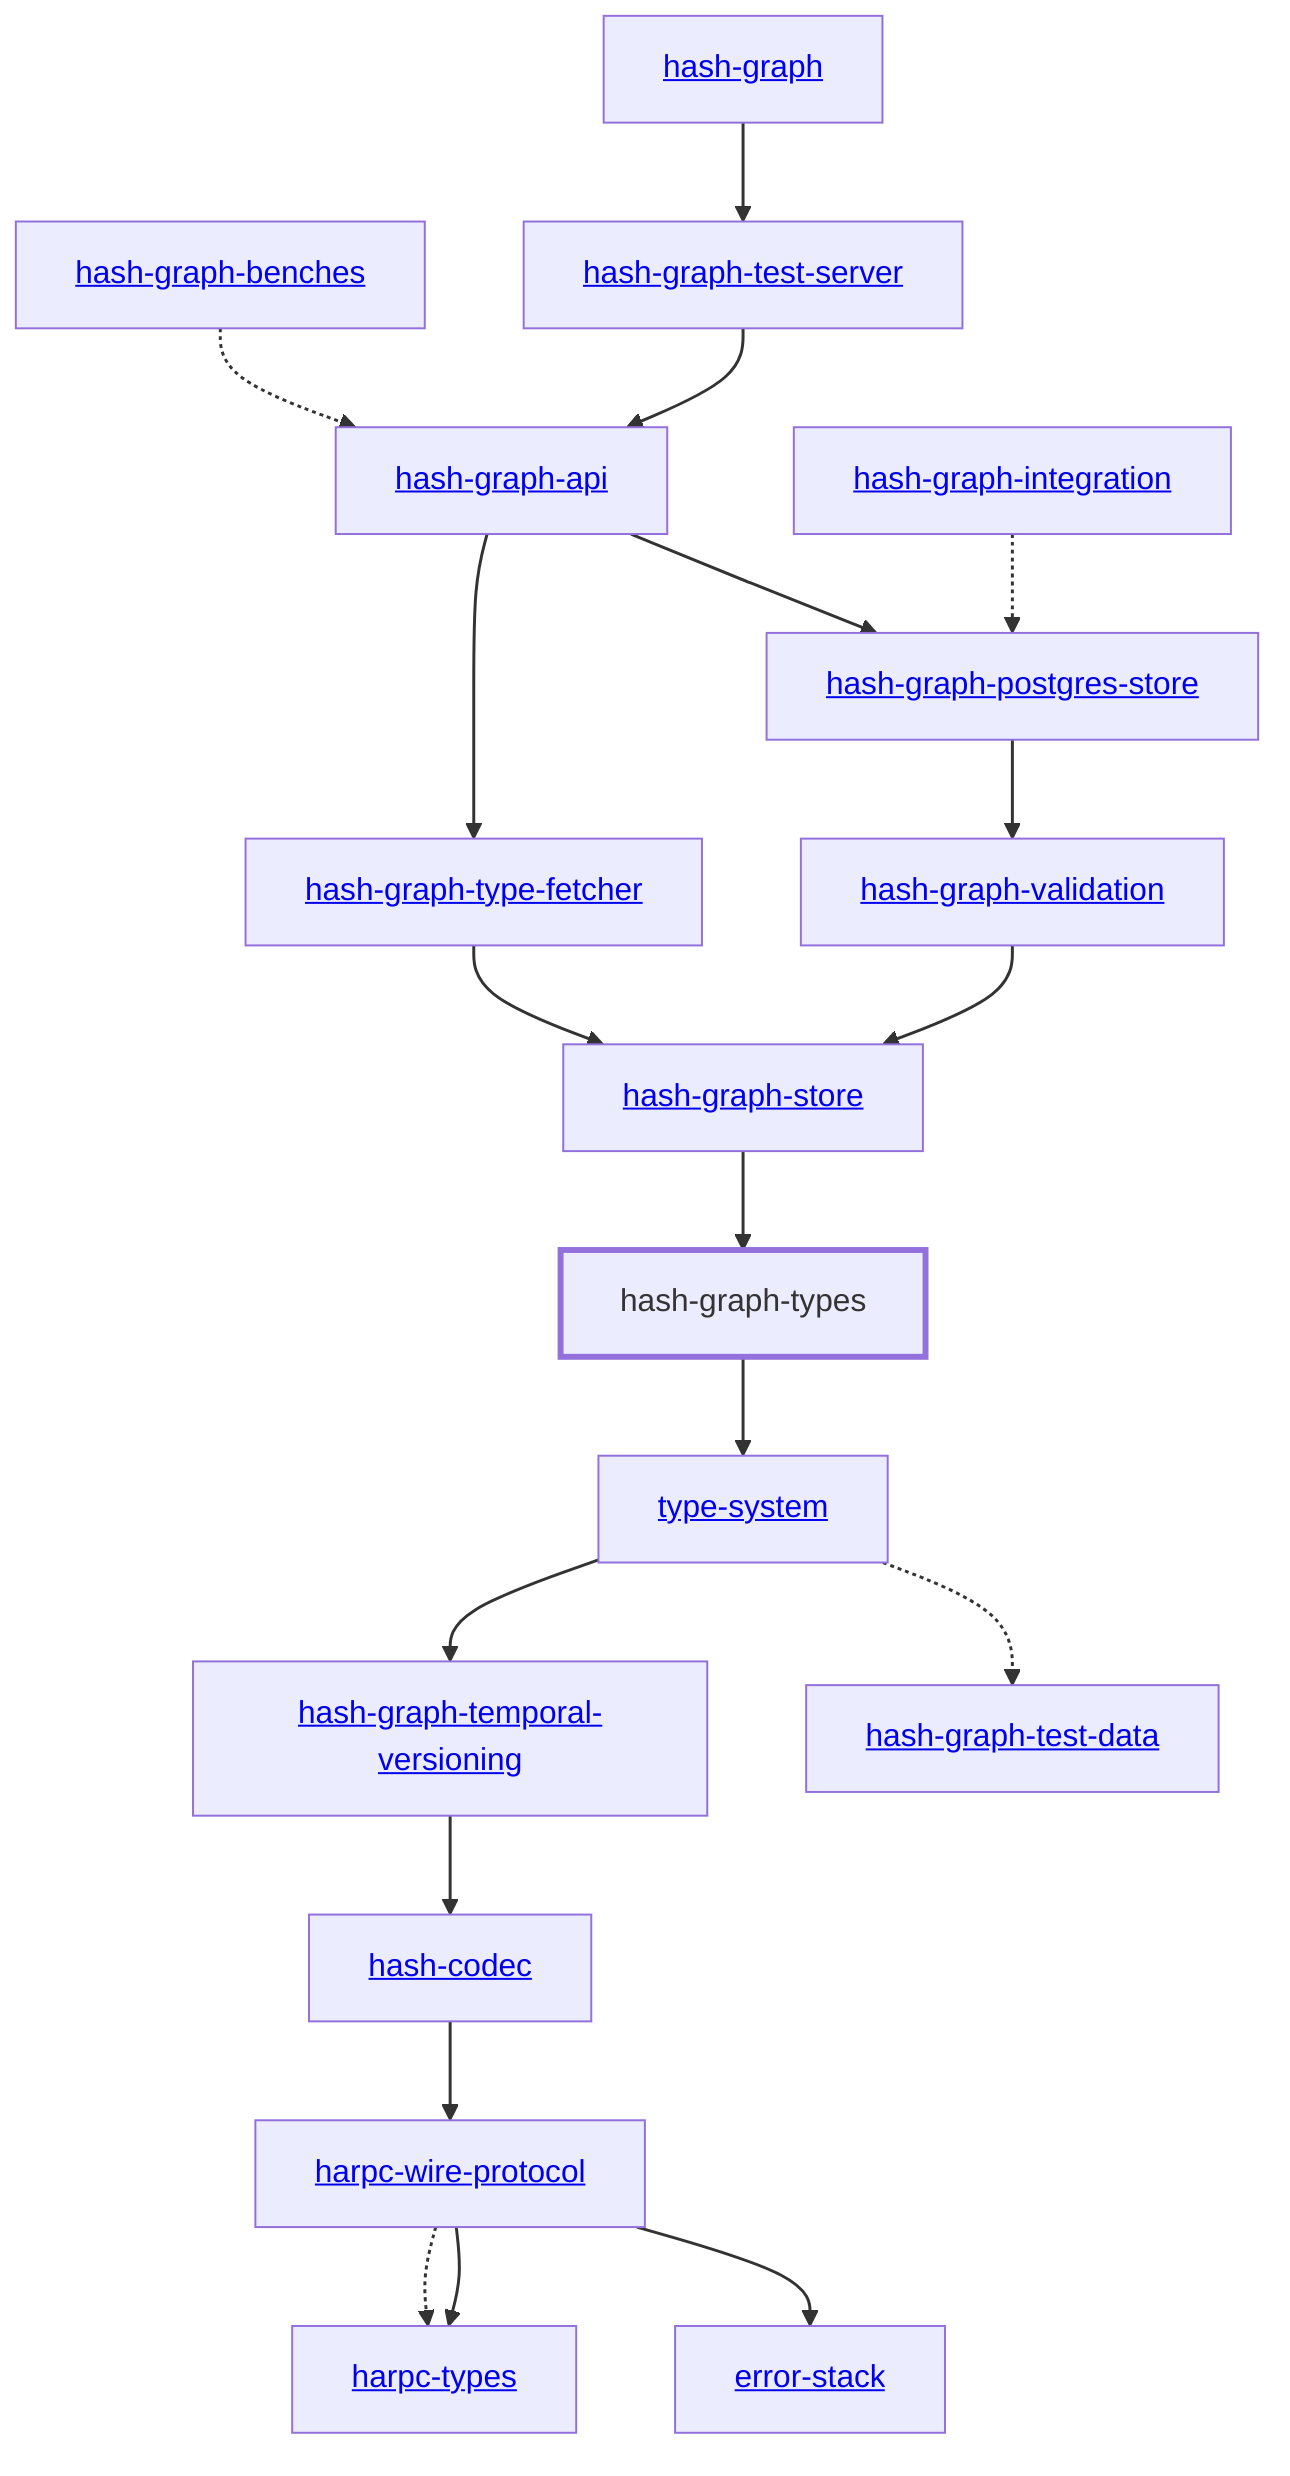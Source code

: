 graph TD
    linkStyle default stroke-width:1.5px
    classDef default stroke-width:1px
    classDef root stroke-width:3px
    classDef dev stroke-width:1px
    classDef build stroke-width:1px
    %% Legend
    %% --> : Normal dependency
    %% -.-> : Dev dependency
    %% ---> : Build dependency
    0[<a href="../hash_codec/index.html">hash-codec</a>]
    1[<a href="../hash_graph/index.html">hash-graph</a>]
    2[<a href="../hash_graph_api/index.html">hash-graph-api</a>]
    3[<a href="../hash_graph_type_fetcher/index.html">hash-graph-type-fetcher</a>]
    4[<a href="../hash_graph_benches/index.html">hash-graph-benches</a>]
    5[<a href="../hash_graph_integration/index.html">hash-graph-integration</a>]
    6[hash-graph-types]
    class 6 root
    7[<a href="../error_stack/index.html">error-stack</a>]
    8[<a href="../hash_graph_validation/index.html">hash-graph-validation</a>]
    9[<a href="../hash_graph_postgres_store/index.html">hash-graph-postgres-store</a>]
    10[<a href="../hash_graph_store/index.html">hash-graph-store</a>]
    11[<a href="../hash_graph_temporal_versioning/index.html">hash-graph-temporal-versioning</a>]
    12[<a href="../hash_graph_test_data/index.html">hash-graph-test-data</a>]
    13[<a href="../hash_graph_test_server/index.html">hash-graph-test-server</a>]
    14[<a href="../type_system/index.html">type-system</a>]
    15[<a href="../harpc_types/index.html">harpc-types</a>]
    16[<a href="../harpc_wire_protocol/index.html">harpc-wire-protocol</a>]
    3 --> 10
    4 -.-> 2
    5 -.-> 9
    14 -.-> 12
    9 --> 8
    11 --> 0
    13 --> 2
    16 --> 7
    16 --> 15
    16 -.-> 15
    0 --> 16
    14 --> 11
    8 --> 10
    1 --> 13
    10 --> 6
    2 --> 9
    2 --> 3
    6 --> 14